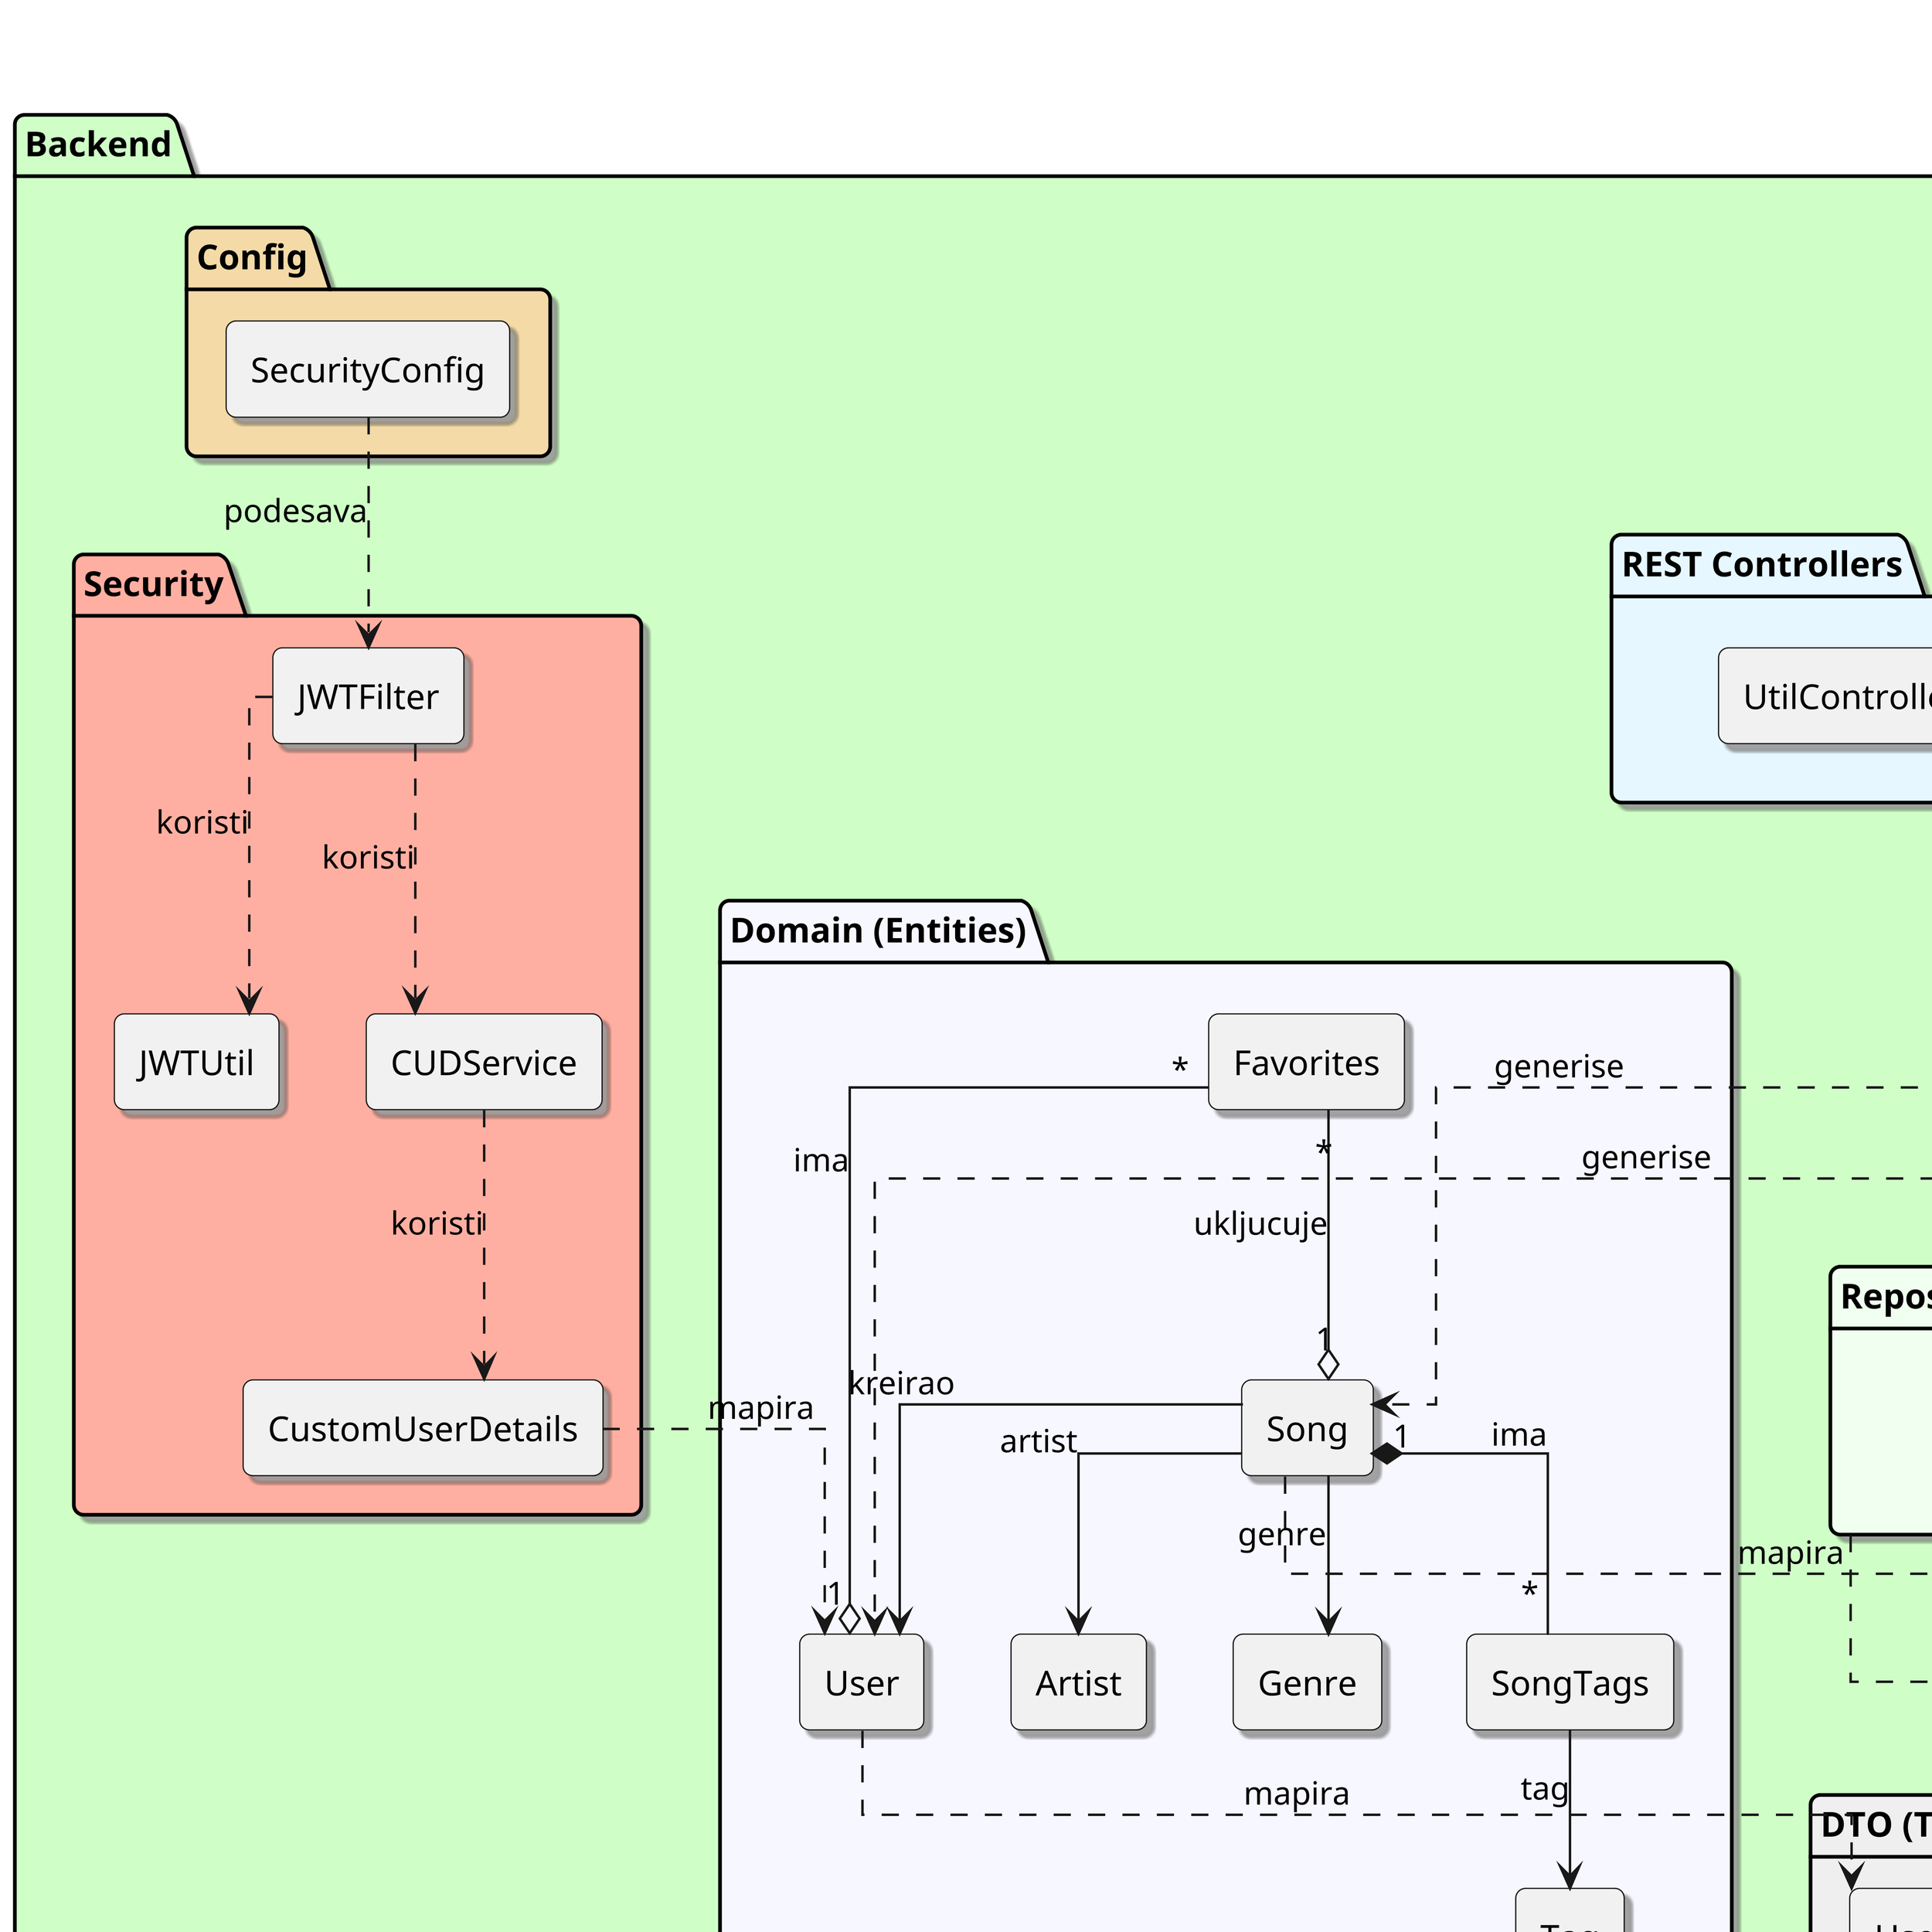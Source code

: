 @startuml
' ----------------------------
' Pesmarica++ — Backend Component + Domain Relationships
' ----------------------------
skinparam linetype ortho
skinparam componentStyle rectangle
skinparam roundcorner 8
skinparam dpi 500
skinparam shadowing true

title Pesmarica++ Backend Architecture Diagram

' ===== Backend package =====
package "Backend" #cffec7ff {

    package "Security" #FFAFA1 {
        component "JWTFilter" as JWTFilter
        component "JWTUtil" as JWTUtil
        component "CustomUserDetails" as CUD
        component "CUDService" as CUDService
    }

    package "Config" #f3daa7ff {
        component SecurityConfig
    }

    package "REST Controllers" as ctl #E6F7FF {
    component "SongController"   as SongControllerComp
    component "UserController"   as UserControllerComp
    component "ArtistController" as ArtistControllerComp
    component "GenreController"  as GenreControllerComp
    component "AuthController"   as AuthControllerComp
    component "UtilController"   as UtilControllerComp
  }

    package "Services" as svc #FFF5E6 {
    component "SongService"     as SongServiceComp
    component "UserService"     as UserServiceComp
    component "ArtistService"   as ArtistServiceComp
    component "GenreService"    as GenreServiceComp
    component "FavoriteService" as FavoriteServiceComp
    }

  package "Repositories" as repo #F0FFF0 {
    component "SongRepository"      as SongRepoComp
    component "UserRepository"      as UserRepoComp
    component "ArtistRepository"    as ArtistRepoComp
    component "GenreRepository"     as GenreRepoComp
    component "TagRepository"       as TagRepoComp
    component "FavoritesRepository" as FavoritesRepoComp
  }

    package "Domain (Entities)" as domain #F7F7FF {
    ' domain classes (use aliases to avoid collisions)

    component "Favorites" as FavoritesEntity
    component "Genre"     as GenreEntity
    component "Artist"    as ArtistEntity
    component "User"      as UserEntity
    component "Song"      as SongEntity
    component "Tag"       as TagEntity
    component "SongTags"  as SongTagsEntity
    
  }

    package "DTO (Transfer objekti)" #EFEFEF {
    component "SongDTO" as SongDTOComp
    component "UserDTO" as UserDTOComp
    }

  
}

database PostgreSQL

' ===== Component layer dependencies (UML component style) =====
SongControllerComp ..> SongServiceComp     : poziva
UserControllerComp ..> UserServiceComp     : poziva
ArtistControllerComp ..> ArtistServiceComp : poziva
GenreControllerComp ..> GenreServiceComp   : poziva
AuthControllerComp ..> UserServiceComp     : autorizuje

SongServiceComp ..> SongRepoComp           : koristi
UserServiceComp ..> UserRepoComp           : koristi
ArtistServiceComp ..> ArtistRepoComp       : koristi
GenreServiceComp ..> GenreRepoComp         : koristi
FavoriteServiceComp ..> FavoritesRepoComp  : koristi
repo ..> PostgreSQL

JWTFilter ..> JWTUtil : koristi
JWTFilter ..> CUDService : koristi
CUDService ..> CUD : koristi
SecurityConfig ..> JWTFilter : podesava
CUD ..> UserEntity : mapira

' Services manipulating domain entities
SongServiceComp ..> SongEntity : generise
UserServiceComp ..> UserEntity : generise

' DTO mapping arrows
SongEntity ..> SongDTOComp : mapira
UserEntity ..> UserDTOComp : mapira

' ===== Domain class relationships (UML class associations) =====
' Song has Artist, Genre and is createdBy a User
SongEntity --> ArtistEntity : artist
SongEntity --> GenreEntity  : genre
SongEntity --> UserEntity   : kreirao

' Song - SongTags - Tag (many-to-many via join entity SongTags)
SongEntity "1" *-- "*" SongTagsEntity : ima
SongTagsEntity --> TagEntity : tag

' Favorites join table: user <> favorites <> song
UserEntity "1" o-- "*" FavoritesEntity : ima
SongEntity "1" o-- "*" FavoritesEntity : ukljucuje

ctl -[hidden]-> svc
ctl -[hidden]-> domain
FavoritesEntity -[hidden]-> SongEntity


note bottom of SongRepoComp
  Repozitorijumi su Spring Data JPA interfejsi
  (extend JpaRepository<T, ID>).
end note

@enduml
